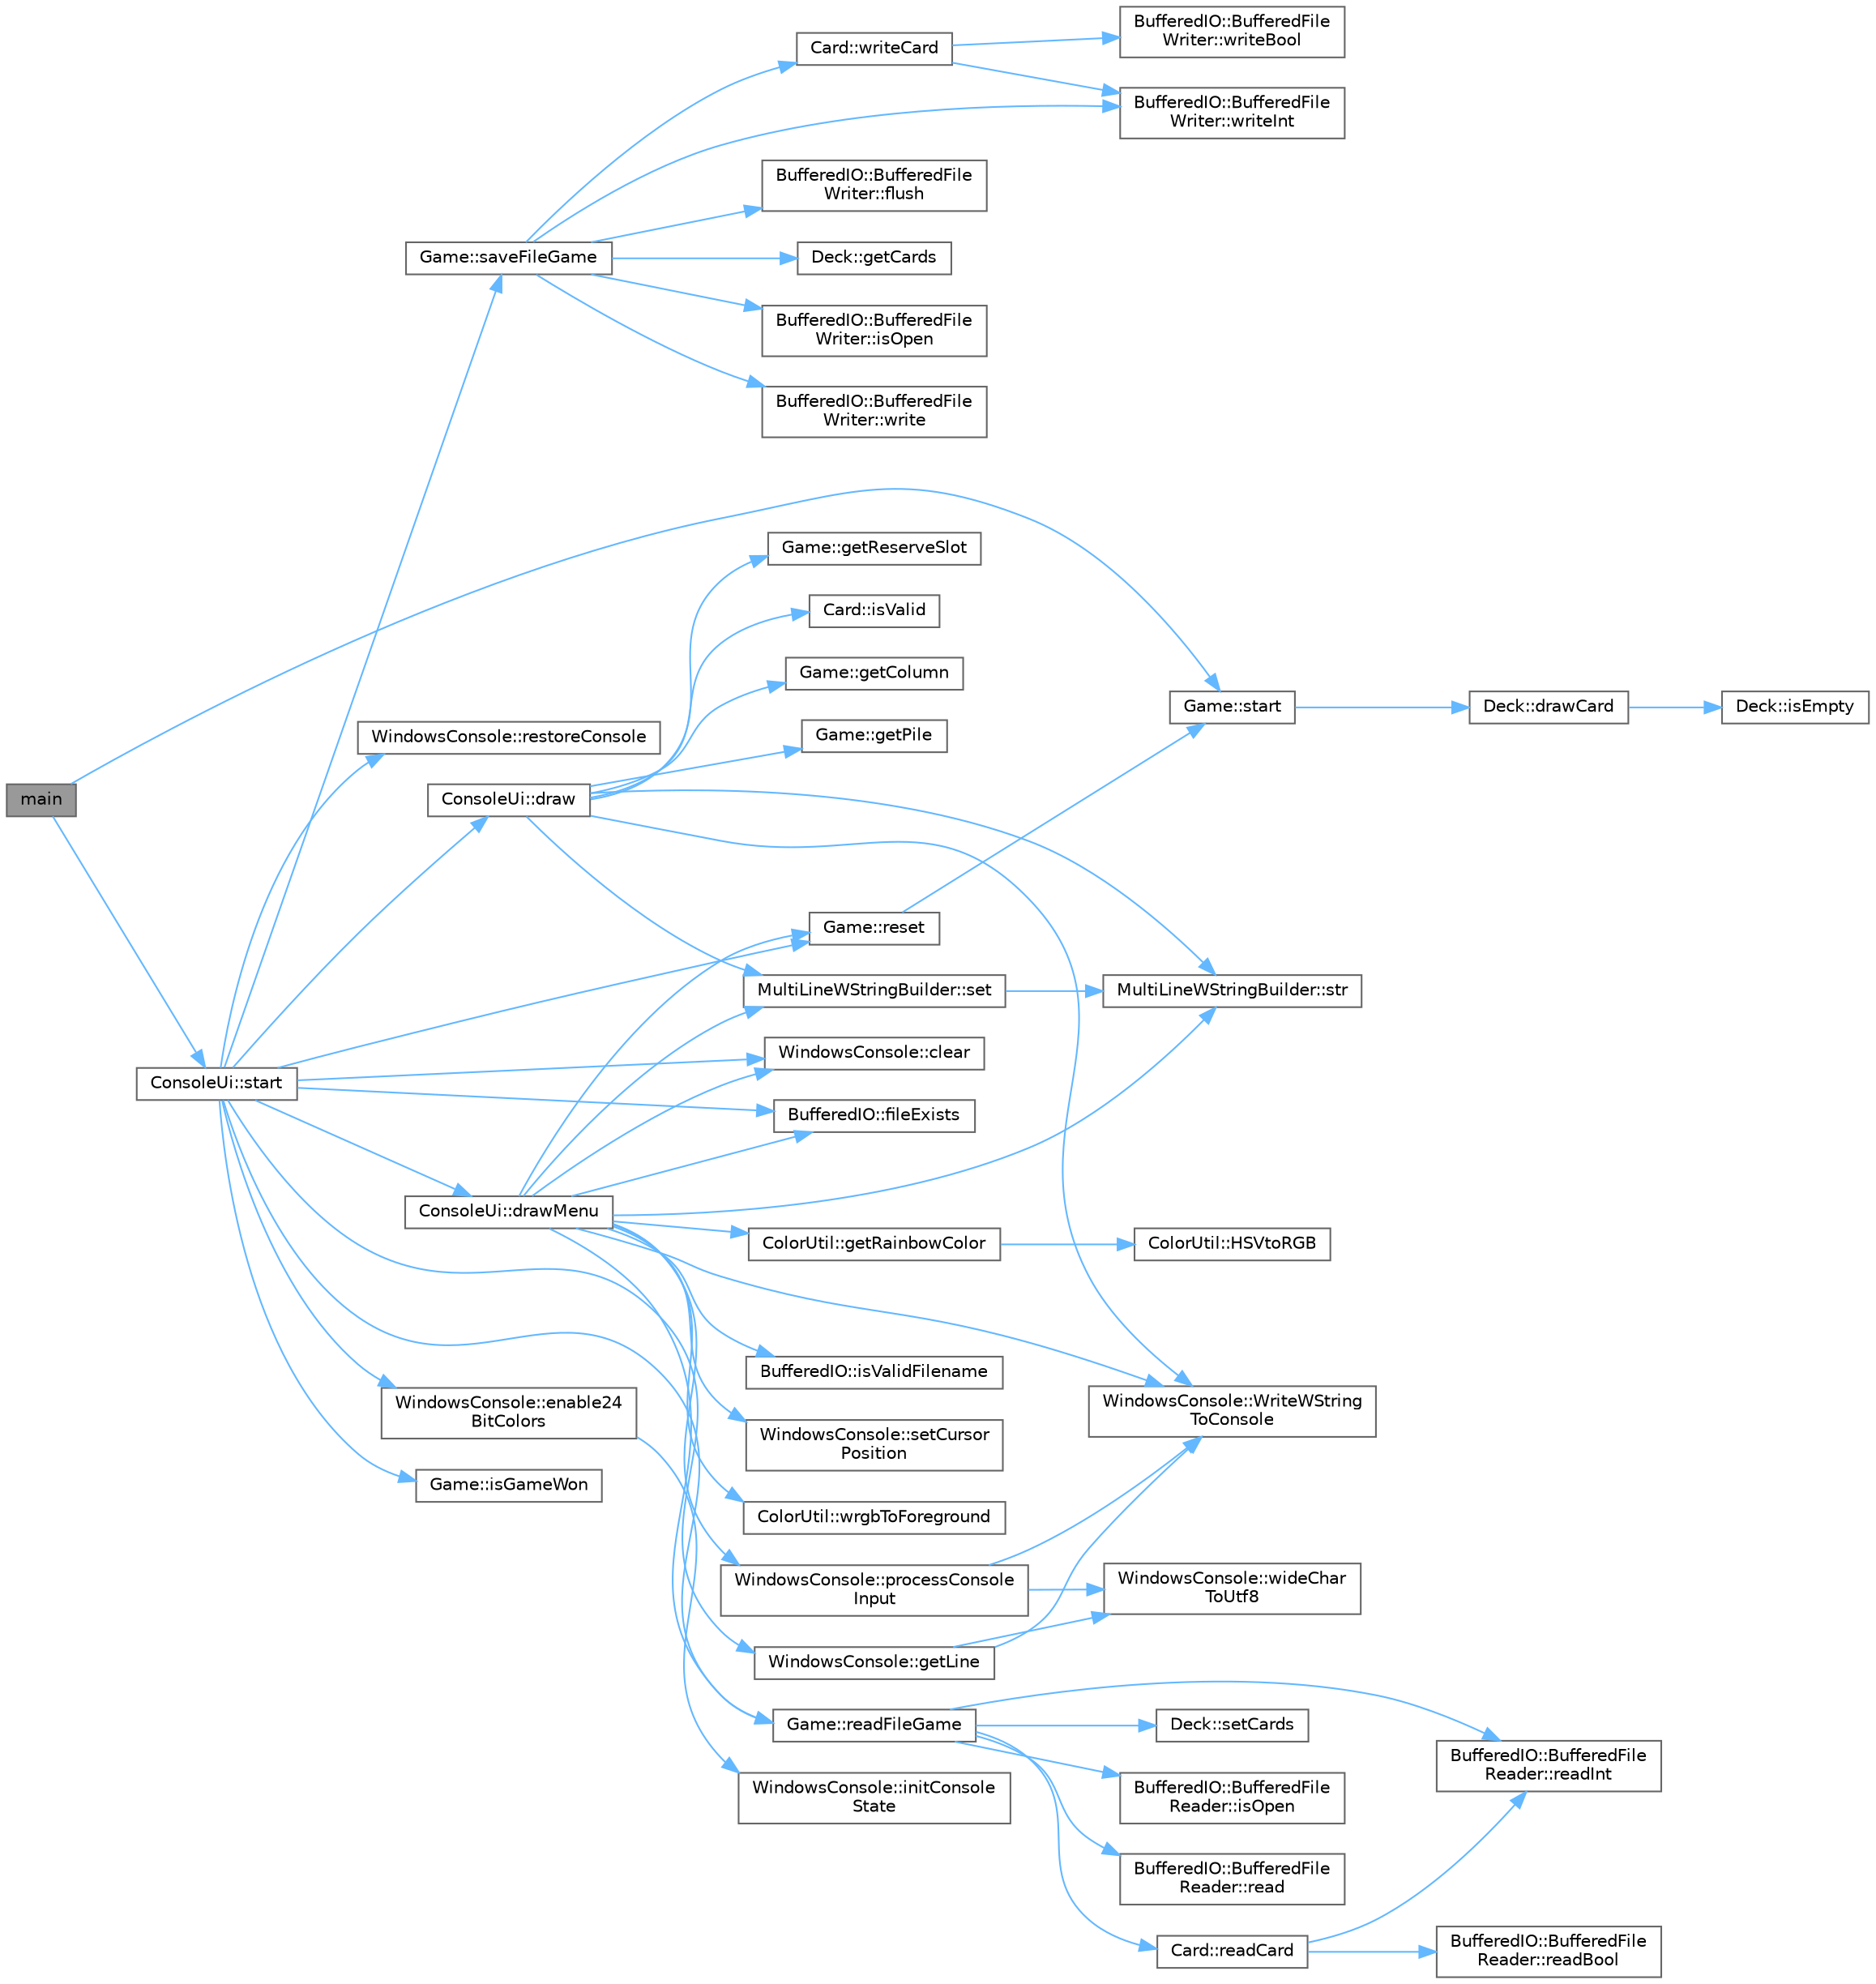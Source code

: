 digraph "main"
{
 // LATEX_PDF_SIZE
  bgcolor="transparent";
  edge [fontname=Helvetica,fontsize=10,labelfontname=Helvetica,labelfontsize=10];
  node [fontname=Helvetica,fontsize=10,shape=box,height=0.2,width=0.4];
  rankdir="LR";
  Node1 [id="Node000001",label="main",height=0.2,width=0.4,color="gray40", fillcolor="grey60", style="filled", fontcolor="black",tooltip=" "];
  Node1 -> Node2 [id="edge1_Node000001_Node000002",color="steelblue1",style="solid",tooltip=" "];
  Node2 [id="Node000002",label="Game::start",height=0.2,width=0.4,color="grey40", fillcolor="white", style="filled",URL="$dd/d1f/class_game.html#a3d9b98f7c4a96ecf578f75b96c9f0e90",tooltip="Starts a new game by dealing cards to columns."];
  Node2 -> Node3 [id="edge2_Node000002_Node000003",color="steelblue1",style="solid",tooltip=" "];
  Node3 [id="Node000003",label="Deck::drawCard",height=0.2,width=0.4,color="grey40", fillcolor="white", style="filled",URL="$d6/deb/class_deck.html#a7e3cb5a726dec9953c564ab7d780563d",tooltip="Draws the top card from the deck."];
  Node3 -> Node4 [id="edge3_Node000003_Node000004",color="steelblue1",style="solid",tooltip=" "];
  Node4 [id="Node000004",label="Deck::isEmpty",height=0.2,width=0.4,color="grey40", fillcolor="white", style="filled",URL="$d6/deb/class_deck.html#a8be1adfe1570078e63e05a7ef995625a",tooltip="Checks if the deck is empty."];
  Node1 -> Node5 [id="edge4_Node000001_Node000005",color="steelblue1",style="solid",tooltip=" "];
  Node5 [id="Node000005",label="ConsoleUi::start",height=0.2,width=0.4,color="grey40", fillcolor="white", style="filled",URL="$d2/d24/class_console_ui.html#ad9dc4d58997a5d13824c1883f12a5b68",tooltip="Starts the user interface loop (input and render cycle)."];
  Node5 -> Node6 [id="edge5_Node000005_Node000006",color="steelblue1",style="solid",tooltip=" "];
  Node6 [id="Node000006",label="WindowsConsole::clear",height=0.2,width=0.4,color="grey40", fillcolor="white", style="filled",URL="$dc/dc2/namespace_windows_console.html#a67be92bb05bb53af96b4b3ff547d3666",tooltip="Clears the entire Windows console screen using cls."];
  Node5 -> Node7 [id="edge6_Node000005_Node000007",color="steelblue1",style="solid",tooltip=" "];
  Node7 [id="Node000007",label="ConsoleUi::draw",height=0.2,width=0.4,color="grey40", fillcolor="white", style="filled",URL="$d2/d24/class_console_ui.html#a28c5cca22eb59615295f058b6b6ddd59",tooltip="Draws the current state of the game to the console."];
  Node7 -> Node8 [id="edge7_Node000007_Node000008",color="steelblue1",style="solid",tooltip=" "];
  Node8 [id="Node000008",label="Game::getColumn",height=0.2,width=0.4,color="grey40", fillcolor="white", style="filled",URL="$dd/d1f/class_game.html#a8ab101a845743749496084ddedf85284",tooltip="Gets a reference to a column of cards."];
  Node7 -> Node9 [id="edge8_Node000007_Node000009",color="steelblue1",style="solid",tooltip=" "];
  Node9 [id="Node000009",label="Game::getPile",height=0.2,width=0.4,color="grey40", fillcolor="white", style="filled",URL="$dd/d1f/class_game.html#afeef56ba3692626312ee805de3e5483f",tooltip="Gets the pile of drawn cards."];
  Node7 -> Node10 [id="edge9_Node000007_Node000010",color="steelblue1",style="solid",tooltip=" "];
  Node10 [id="Node000010",label="Game::getReserveSlot",height=0.2,width=0.4,color="grey40", fillcolor="white", style="filled",URL="$dd/d1f/class_game.html#a451d6e60b6a27bbb3aa75916e3a43c4c",tooltip="Gets a reserve slot card by index."];
  Node7 -> Node11 [id="edge10_Node000007_Node000011",color="steelblue1",style="solid",tooltip=" "];
  Node11 [id="Node000011",label="Card::isValid",height=0.2,width=0.4,color="grey40", fillcolor="white", style="filled",URL="$d5/d6a/class_card.html#a8a05ca808aae1e9aa54f5525672be650",tooltip="Checks if the card is valid (properly initialized)."];
  Node7 -> Node12 [id="edge11_Node000007_Node000012",color="steelblue1",style="solid",tooltip=" "];
  Node12 [id="Node000012",label="MultiLineWStringBuilder::set",height=0.2,width=0.4,color="grey40", fillcolor="white", style="filled",URL="$da/d6b/class_multi_line_w_string_builder.html#a2d450ea3e7457123e047455cb8135064",tooltip="Sets a substring starting at position (x, y) with optional embedded ANSI color codes."];
  Node12 -> Node13 [id="edge12_Node000012_Node000013",color="steelblue1",style="solid",tooltip=" "];
  Node13 [id="Node000013",label="MultiLineWStringBuilder::str",height=0.2,width=0.4,color="grey40", fillcolor="white", style="filled",URL="$da/d6b/class_multi_line_w_string_builder.html#a3af79e57b2aff0d9a03e024023087c67",tooltip="Converts the stored lines and color layers into a single wide string with embedded ANSI codes."];
  Node7 -> Node13 [id="edge13_Node000007_Node000013",color="steelblue1",style="solid",tooltip=" "];
  Node7 -> Node14 [id="edge14_Node000007_Node000014",color="steelblue1",style="solid",tooltip=" "];
  Node14 [id="Node000014",label="WindowsConsole::WriteWString\lToConsole",height=0.2,width=0.4,color="grey40", fillcolor="white", style="filled",URL="$dc/dc2/namespace_windows_console.html#afcfbd1b378b5776b5f7c837940c09f7a",tooltip="Writes a wide-character string (std::wstring) directly to the Windows console."];
  Node5 -> Node15 [id="edge15_Node000005_Node000015",color="steelblue1",style="solid",tooltip=" "];
  Node15 [id="Node000015",label="ConsoleUi::drawMenu",height=0.2,width=0.4,color="grey40", fillcolor="white", style="filled",URL="$d2/d24/class_console_ui.html#ae0f86707834641c790c575cc38ccf0d7",tooltip="Draws main menu of a game."];
  Node15 -> Node6 [id="edge16_Node000015_Node000006",color="steelblue1",style="solid",tooltip=" "];
  Node15 -> Node16 [id="edge17_Node000015_Node000016",color="steelblue1",style="solid",tooltip=" "];
  Node16 [id="Node000016",label="BufferedIO::fileExists",height=0.2,width=0.4,color="grey40", fillcolor="white", style="filled",URL="$dd/d78/namespace_buffered_i_o.html#aa4be2211b2982600f9cce6b783285a20",tooltip="Checks if a file exists."];
  Node15 -> Node17 [id="edge18_Node000015_Node000017",color="steelblue1",style="solid",tooltip=" "];
  Node17 [id="Node000017",label="ColorUtil::getRainbowColor",height=0.2,width=0.4,color="grey40", fillcolor="white", style="filled",URL="$db/dbf/namespace_color_util.html#aab9b80e2e76e76817d214923195559bc",tooltip="Generates a rainbow RGB color based on a tick value."];
  Node17 -> Node18 [id="edge19_Node000017_Node000018",color="steelblue1",style="solid",tooltip=" "];
  Node18 [id="Node000018",label="ColorUtil::HSVtoRGB",height=0.2,width=0.4,color="grey40", fillcolor="white", style="filled",URL="$db/dbf/namespace_color_util.html#a9c3b01c55c80e9b3e9d60ea4b31dba7a",tooltip="Converts HSV color to RGB color."];
  Node15 -> Node19 [id="edge20_Node000015_Node000019",color="steelblue1",style="solid",tooltip=" "];
  Node19 [id="Node000019",label="BufferedIO::isValidFilename",height=0.2,width=0.4,color="grey40", fillcolor="white", style="filled",URL="$dd/d78/namespace_buffered_i_o.html#ad6b283ed0db8e444d0d08b44109475db",tooltip="Checks if a given filename string is valid for saving a file."];
  Node15 -> Node20 [id="edge21_Node000015_Node000020",color="steelblue1",style="solid",tooltip=" "];
  Node20 [id="Node000020",label="WindowsConsole::processConsole\lInput",height=0.2,width=0.4,color="grey40", fillcolor="white", style="filled",URL="$dc/dc2/namespace_windows_console.html#ae57e04d610e420b4bbe050a95116c77b",tooltip="Processes available console input events asynchronously, updating the input buffer."];
  Node20 -> Node21 [id="edge22_Node000020_Node000021",color="steelblue1",style="solid",tooltip=" "];
  Node21 [id="Node000021",label="WindowsConsole::wideChar\lToUtf8",height=0.2,width=0.4,color="grey40", fillcolor="white", style="filled",URL="$dc/dc2/namespace_windows_console.html#aa99f704c460342cccef8980fb8453db0",tooltip="Converts a wide character to a UTF-8 encoded std::string."];
  Node20 -> Node14 [id="edge23_Node000020_Node000014",color="steelblue1",style="solid",tooltip=" "];
  Node15 -> Node22 [id="edge24_Node000015_Node000022",color="steelblue1",style="solid",tooltip=" "];
  Node22 [id="Node000022",label="Game::readFileGame",height=0.2,width=0.4,color="grey40", fillcolor="white", style="filled",URL="$dd/d1f/class_game.html#ae8078e428ab9e024d30ad236a8d924e8",tooltip=" "];
  Node22 -> Node23 [id="edge25_Node000022_Node000023",color="steelblue1",style="solid",tooltip=" "];
  Node23 [id="Node000023",label="BufferedIO::BufferedFile\lReader::isOpen",height=0.2,width=0.4,color="grey40", fillcolor="white", style="filled",URL="$df/d4c/class_buffered_i_o_1_1_buffered_file_reader.html#a8132b6118ce8b36fb3a4a40374ddfd10",tooltip="Checks if the file was successfully opened."];
  Node22 -> Node24 [id="edge26_Node000022_Node000024",color="steelblue1",style="solid",tooltip=" "];
  Node24 [id="Node000024",label="BufferedIO::BufferedFile\lReader::read",height=0.2,width=0.4,color="grey40", fillcolor="white", style="filled",URL="$df/d4c/class_buffered_i_o_1_1_buffered_file_reader.html#a6131eeac2e29dd736ead9e40e16cc27f",tooltip="Reads up to maxBytes bytes into data buffer."];
  Node22 -> Node25 [id="edge27_Node000022_Node000025",color="steelblue1",style="solid",tooltip=" "];
  Node25 [id="Node000025",label="Card::readCard",height=0.2,width=0.4,color="grey40", fillcolor="white", style="filled",URL="$d5/d6a/class_card.html#a96352e98d21a81a7627c5975d0abfd99",tooltip="Writes card into buffered reader."];
  Node25 -> Node26 [id="edge28_Node000025_Node000026",color="steelblue1",style="solid",tooltip=" "];
  Node26 [id="Node000026",label="BufferedIO::BufferedFile\lReader::readBool",height=0.2,width=0.4,color="grey40", fillcolor="white", style="filled",URL="$df/d4c/class_buffered_i_o_1_1_buffered_file_reader.html#a1350750b1541a49a9670a370f5b5c3eb",tooltip="Reads a boolean value from the file."];
  Node25 -> Node27 [id="edge29_Node000025_Node000027",color="steelblue1",style="solid",tooltip=" "];
  Node27 [id="Node000027",label="BufferedIO::BufferedFile\lReader::readInt",height=0.2,width=0.4,color="grey40", fillcolor="white", style="filled",URL="$df/d4c/class_buffered_i_o_1_1_buffered_file_reader.html#a342c70ac02f5f268443c37f1775aedb9",tooltip="Reads a 32-bit integer from the file."];
  Node22 -> Node27 [id="edge30_Node000022_Node000027",color="steelblue1",style="solid",tooltip=" "];
  Node22 -> Node28 [id="edge31_Node000022_Node000028",color="steelblue1",style="solid",tooltip=" "];
  Node28 [id="Node000028",label="Deck::setCards",height=0.2,width=0.4,color="grey40", fillcolor="white", style="filled",URL="$d6/deb/class_deck.html#a7dfc7eb3605af2e0327060de581c1e9b",tooltip=" "];
  Node15 -> Node29 [id="edge32_Node000015_Node000029",color="steelblue1",style="solid",tooltip=" "];
  Node29 [id="Node000029",label="Game::reset",height=0.2,width=0.4,color="grey40", fillcolor="white", style="filled",URL="$dd/d1f/class_game.html#a39bb2fd26b5ea6b164f28f9f6723582e",tooltip="Resets the game, shuffling the deck and clearing all piles."];
  Node29 -> Node2 [id="edge33_Node000029_Node000002",color="steelblue1",style="solid",tooltip=" "];
  Node15 -> Node12 [id="edge34_Node000015_Node000012",color="steelblue1",style="solid",tooltip=" "];
  Node15 -> Node30 [id="edge35_Node000015_Node000030",color="steelblue1",style="solid",tooltip=" "];
  Node30 [id="Node000030",label="WindowsConsole::setCursor\lPosition",height=0.2,width=0.4,color="grey40", fillcolor="white", style="filled",URL="$dc/dc2/namespace_windows_console.html#a804050df52db62f2631a7b81911991d1",tooltip="Sets the console cursor position to the specified coordinates."];
  Node15 -> Node13 [id="edge36_Node000015_Node000013",color="steelblue1",style="solid",tooltip=" "];
  Node15 -> Node31 [id="edge37_Node000015_Node000031",color="steelblue1",style="solid",tooltip=" "];
  Node31 [id="Node000031",label="ColorUtil::wrgbToForeground",height=0.2,width=0.4,color="grey40", fillcolor="white", style="filled",URL="$db/dbf/namespace_color_util.html#a67c141f823d384c3ee2f04c9728a300a",tooltip="Converts an RGB color to an ANSI escape sequence for foreground color (std::wstring)."];
  Node15 -> Node14 [id="edge38_Node000015_Node000014",color="steelblue1",style="solid",tooltip=" "];
  Node5 -> Node32 [id="edge39_Node000005_Node000032",color="steelblue1",style="solid",tooltip=" "];
  Node32 [id="Node000032",label="WindowsConsole::enable24\lBitColors",height=0.2,width=0.4,color="grey40", fillcolor="white", style="filled",URL="$dc/dc2/namespace_windows_console.html#ad66a89646fc7b8fc795a0b03a9fcc409",tooltip="Enables 24-bit (true color) ANSI escape sequences in the Windows console."];
  Node32 -> Node33 [id="edge40_Node000032_Node000033",color="steelblue1",style="solid",tooltip=" "];
  Node33 [id="Node000033",label="WindowsConsole::initConsole\lState",height=0.2,width=0.4,color="grey40", fillcolor="white", style="filled",URL="$dc/dc2/namespace_windows_console.html#a6e467be44c9de92234e49b1216f2a887",tooltip="Initializes the original console state by saving current input and output modes."];
  Node5 -> Node16 [id="edge41_Node000005_Node000016",color="steelblue1",style="solid",tooltip=" "];
  Node5 -> Node34 [id="edge42_Node000005_Node000034",color="steelblue1",style="solid",tooltip=" "];
  Node34 [id="Node000034",label="WindowsConsole::getLine",height=0.2,width=0.4,color="grey40", fillcolor="white", style="filled",URL="$dc/dc2/namespace_windows_console.html#a7b129d5edcfec4351cc9aa55cbfecefd",tooltip="Reads a line of UTF-8 encoded input from the console using raw input mode."];
  Node34 -> Node21 [id="edge43_Node000034_Node000021",color="steelblue1",style="solid",tooltip=" "];
  Node34 -> Node14 [id="edge44_Node000034_Node000014",color="steelblue1",style="solid",tooltip=" "];
  Node5 -> Node35 [id="edge45_Node000005_Node000035",color="steelblue1",style="solid",tooltip=" "];
  Node35 [id="Node000035",label="Game::isGameWon",height=0.2,width=0.4,color="grey40", fillcolor="white", style="filled",URL="$dd/d1f/class_game.html#a50a193eb17d706a272da1ff7771292a9",tooltip=" "];
  Node5 -> Node22 [id="edge46_Node000005_Node000022",color="steelblue1",style="solid",tooltip=" "];
  Node5 -> Node29 [id="edge47_Node000005_Node000029",color="steelblue1",style="solid",tooltip=" "];
  Node5 -> Node36 [id="edge48_Node000005_Node000036",color="steelblue1",style="solid",tooltip=" "];
  Node36 [id="Node000036",label="WindowsConsole::restoreConsole",height=0.2,width=0.4,color="grey40", fillcolor="white", style="filled",URL="$dc/dc2/namespace_windows_console.html#a363e7b233f90dce4860fbd6ae9701a90",tooltip="Restores the original console modes for input and output."];
  Node5 -> Node37 [id="edge49_Node000005_Node000037",color="steelblue1",style="solid",tooltip=" "];
  Node37 [id="Node000037",label="Game::saveFileGame",height=0.2,width=0.4,color="grey40", fillcolor="white", style="filled",URL="$dd/d1f/class_game.html#abaf2b72dad0473dca749dd7dc4e3ea51",tooltip=" "];
  Node37 -> Node38 [id="edge50_Node000037_Node000038",color="steelblue1",style="solid",tooltip=" "];
  Node38 [id="Node000038",label="BufferedIO::BufferedFile\lWriter::flush",height=0.2,width=0.4,color="grey40", fillcolor="white", style="filled",URL="$da/d4b/class_buffered_i_o_1_1_buffered_file_writer.html#ab665b0f03dd2c6c0a2e53f6cff206cc7",tooltip="Flushes the internal buffer to the file."];
  Node37 -> Node39 [id="edge51_Node000037_Node000039",color="steelblue1",style="solid",tooltip=" "];
  Node39 [id="Node000039",label="Deck::getCards",height=0.2,width=0.4,color="grey40", fillcolor="white", style="filled",URL="$d6/deb/class_deck.html#a08fbb0617255aa9d37f54df106aaa918",tooltip=" "];
  Node37 -> Node40 [id="edge52_Node000037_Node000040",color="steelblue1",style="solid",tooltip=" "];
  Node40 [id="Node000040",label="BufferedIO::BufferedFile\lWriter::isOpen",height=0.2,width=0.4,color="grey40", fillcolor="white", style="filled",URL="$da/d4b/class_buffered_i_o_1_1_buffered_file_writer.html#ab46b2d12caf8445615533675e99359ce",tooltip="Checks if the file was successfully opened."];
  Node37 -> Node41 [id="edge53_Node000037_Node000041",color="steelblue1",style="solid",tooltip=" "];
  Node41 [id="Node000041",label="BufferedIO::BufferedFile\lWriter::write",height=0.2,width=0.4,color="grey40", fillcolor="white", style="filled",URL="$da/d4b/class_buffered_i_o_1_1_buffered_file_writer.html#a0a83e30f42462a683fc6454b778b3779",tooltip="Writes raw bytes to the file."];
  Node37 -> Node42 [id="edge54_Node000037_Node000042",color="steelblue1",style="solid",tooltip=" "];
  Node42 [id="Node000042",label="Card::writeCard",height=0.2,width=0.4,color="grey40", fillcolor="white", style="filled",URL="$d5/d6a/class_card.html#aaa8a0dd2ce1fea0a9fa3c957fc59ba12",tooltip="Writes card into buffered writer."];
  Node42 -> Node43 [id="edge55_Node000042_Node000043",color="steelblue1",style="solid",tooltip=" "];
  Node43 [id="Node000043",label="BufferedIO::BufferedFile\lWriter::writeBool",height=0.2,width=0.4,color="grey40", fillcolor="white", style="filled",URL="$da/d4b/class_buffered_i_o_1_1_buffered_file_writer.html#a09066ad33afef60a7c1e452a2641b83e",tooltip="Writes a boolean value to the file."];
  Node42 -> Node44 [id="edge56_Node000042_Node000044",color="steelblue1",style="solid",tooltip=" "];
  Node44 [id="Node000044",label="BufferedIO::BufferedFile\lWriter::writeInt",height=0.2,width=0.4,color="grey40", fillcolor="white", style="filled",URL="$da/d4b/class_buffered_i_o_1_1_buffered_file_writer.html#a42f1c538217cd5100368a774cda19d39",tooltip="Writes a 32-bit integer to the file in little-endian order."];
  Node37 -> Node44 [id="edge57_Node000037_Node000044",color="steelblue1",style="solid",tooltip=" "];
}
